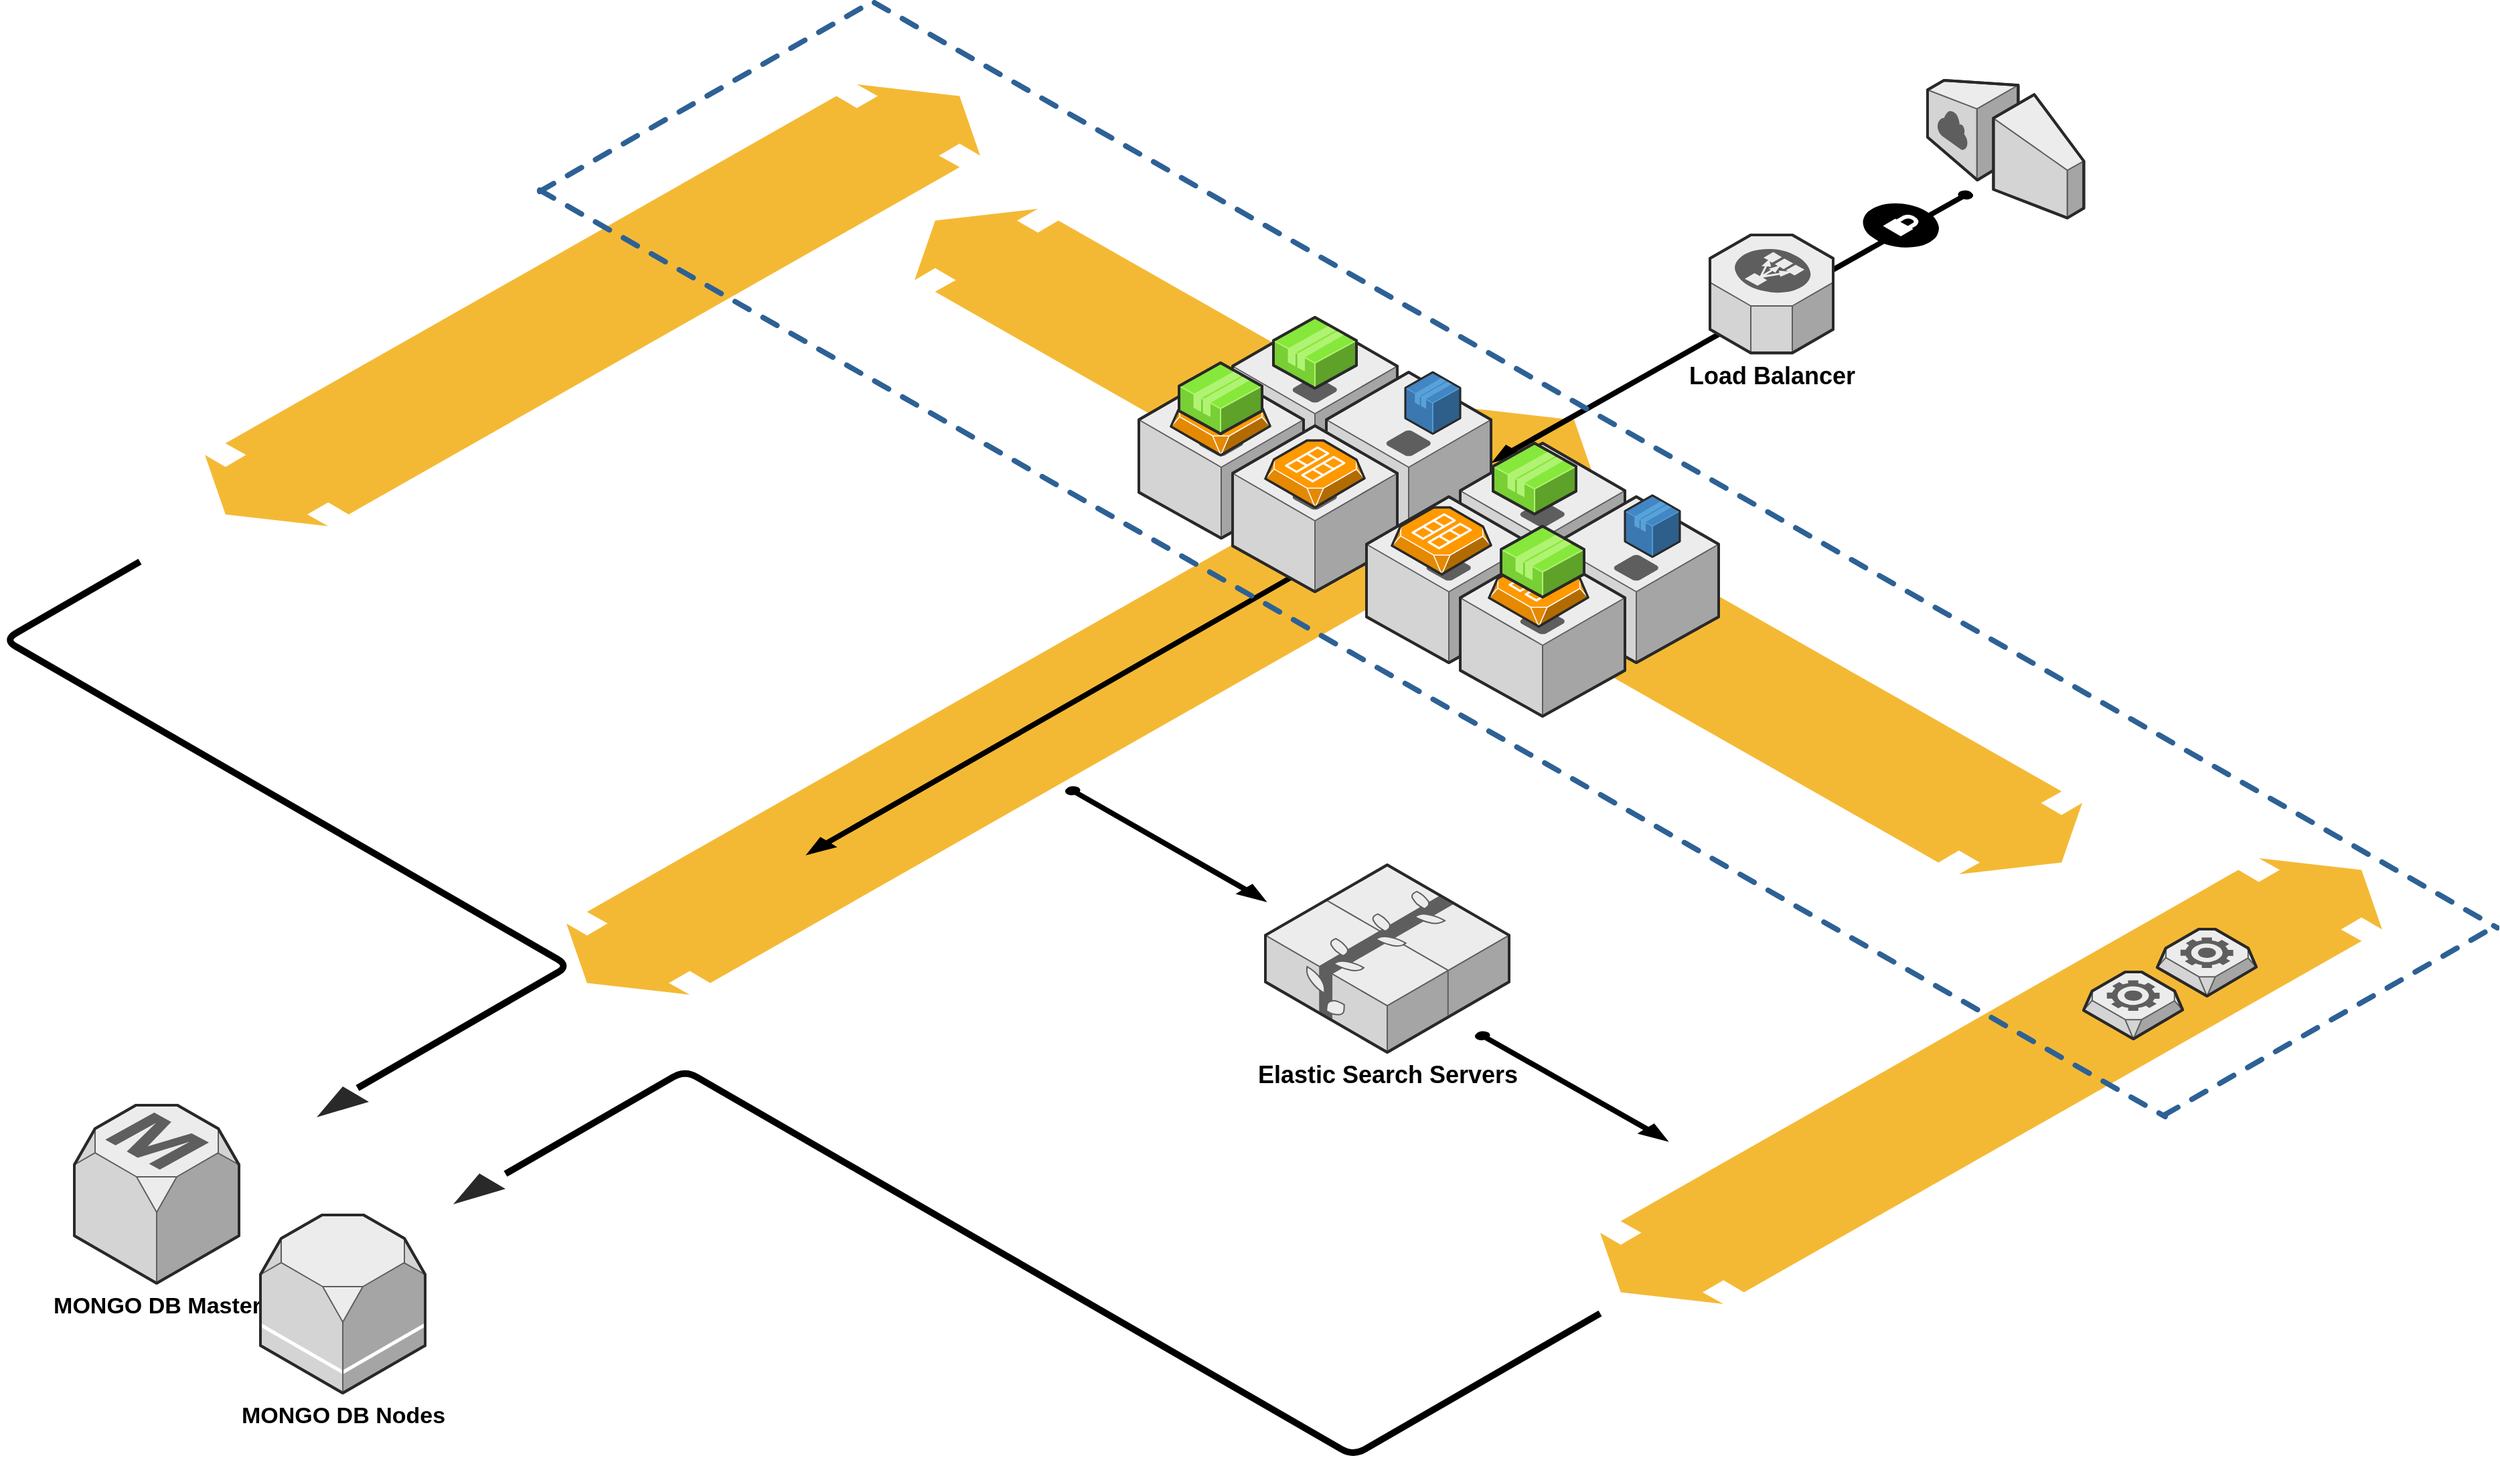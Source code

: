 <mxfile version="10.6.0" type="github"><diagram name="Page-1" id="aaaa8250-4180-3840-79b5-4cada1eebb92"><mxGraphModel dx="2906" dy="1536" grid="1" gridSize="10" guides="1" tooltips="1" connect="1" arrows="1" fold="1" page="1" pageScale="1" pageWidth="850" pageHeight="1100" background="#ffffff" math="0" shadow="0"><root><mxCell id="0"/><mxCell id="1" parent="0"/><mxCell id="mWYplqGjR9NN6_XYoo3l-15" value="" style="verticalLabelPosition=bottom;html=1;verticalAlign=top;strokeWidth=1;align=center;outlineConnect=0;dashed=0;outlineConnect=0;shape=mxgraph.aws3d.flatDoubleEdge;fillColor=#000000;aspect=fixed;shadow=0;fontSize=17;" vertex="1" parent="1"><mxGeometry x="1090" y="843" width="872" height="497" as="geometry"/></mxCell><mxCell id="d5ac148becb70bc-7" value="" style="verticalLabelPosition=bottom;html=1;verticalAlign=top;strokeWidth=1;dashed=0;shape=mxgraph.aws3d.flatDoubleEdge;fillColor=#000000;aspect=fixed;rounded=1;shadow=0;comic=0;fontFamily=Verdana;fontSize=12;fontColor=#000000;flipV=1;" parent="1" vertex="1"><mxGeometry x="1602" y="1328" width="584" height="333" as="geometry"/></mxCell><mxCell id="1a8abee3a6cfdf20-38" value="" style="verticalLabelPosition=bottom;html=1;verticalAlign=top;strokeWidth=1;dashed=0;shape=mxgraph.aws3d.flatDoubleEdge;fillColor=#000000;aspect=fixed;rounded=1;shadow=0;comic=0;fontFamily=Verdana;fontSize=12;fontColor=#000000;flipV=1;" parent="1" vertex="1"><mxGeometry x="830" y="992" width="768" height="438" as="geometry"/></mxCell><mxCell id="1a8abee3a6cfdf20-28" value="" style="verticalLabelPosition=bottom;html=1;verticalAlign=top;strokeWidth=1;dashed=0;shape=mxgraph.aws3d.flatDoubleEdge;fillColor=#000000;aspect=fixed;rounded=1;shadow=0;comic=0;fontFamily=Verdana;fontSize=12;fontColor=#000000;flipV=1;" parent="1" vertex="1"><mxGeometry x="560" y="750" width="579" height="330" as="geometry"/></mxCell><mxCell id="1a8abee3a6cfdf20-3" value="" style="edgeStyle=isometricEdgeStyle;endArrow=none;html=1;labelBackgroundColor=none;strokeColor=#000000;strokeWidth=5;fontFamily=Verdana;fontSize=12;fontColor=#000000;exitX=0.782;exitY=0.947;exitDx=0;exitDy=0;exitPerimeter=0;" parent="1" edge="1" source="1a8abee3a6cfdf20-25"><mxGeometry width="50" height="100" relative="1" as="geometry"><mxPoint x="720" y="1460" as="sourcePoint"/><mxPoint x="511.5" y="1106.5" as="targetPoint"/><Array as="points"><mxPoint x="551.5" y="1246.5"/></Array></mxGeometry></mxCell><mxCell id="1a8abee3a6cfdf20-10" value="" style="verticalLabelPosition=bottom;html=1;verticalAlign=top;strokeWidth=1;dashed=0;shape=mxgraph.aws3d.internetGateway;fillColor=#ECECEC;strokeColor=#5E5E5E;aspect=fixed;rounded=1;shadow=0;comic=0;fontSize=12;fontColor=#000000;flipH=1;flipV=0;" parent="1" vertex="1"><mxGeometry x="1846.5" y="747" width="116.7" height="102.8" as="geometry"/></mxCell><mxCell id="1a8abee3a6cfdf20-19" value="Elastic Search Servers" style="verticalLabelPosition=bottom;html=1;verticalAlign=top;strokeWidth=1;dashed=0;shape=mxgraph.aws3d.elasticBeanstalk;fillColor=#ECECEC;strokeColor=#5E5E5E;aspect=fixed;rounded=1;shadow=0;comic=0;fontSize=18;fontColor=#000000;fontStyle=1" parent="1" vertex="1"><mxGeometry x="1352" y="1333" width="182" height="140" as="geometry"/></mxCell><mxCell id="1a8abee3a6cfdf20-25" value="" style="verticalLabelPosition=bottom;html=1;verticalAlign=top;strokeWidth=1;dashed=0;shape=mxgraph.aws3d.arrowhead;aspect=fixed;rounded=1;shadow=0;comic=0;fillColor=none;fontFamily=Verdana;fontSize=12;fontColor=#000000;flipV=1;" parent="1" vertex="1"><mxGeometry x="643.5" y="1498.5" width="39" height="23" as="geometry"/></mxCell><mxCell id="1a8abee3a6cfdf20-36" value="" style="verticalLabelPosition=bottom;html=1;verticalAlign=top;strokeWidth=1;dashed=0;shape=mxgraph.aws3d.arrowSW;fillColor=#000000;aspect=fixed;rounded=1;shadow=0;comic=0;fontFamily=Verdana;fontSize=12;fontColor=#000000;" parent="1" vertex="1"><mxGeometry x="1522" y="830" width="358" height="202" as="geometry"/></mxCell><mxCell id="1a8abee3a6cfdf20-37" value="" style="verticalLabelPosition=bottom;html=1;verticalAlign=top;strokeWidth=1;dashed=0;shape=mxgraph.aws3d.arrowSW;fillColor=#000000;aspect=fixed;rounded=1;shadow=0;comic=0;fontFamily=Verdana;fontSize=12;fontColor=#000000;" parent="1" vertex="1"><mxGeometry x="1010" y="1105" width="385" height="220" as="geometry"/></mxCell><mxCell id="1a8abee3a6cfdf20-39" value="" style="verticalLabelPosition=bottom;html=1;verticalAlign=top;strokeWidth=1;dashed=0;shape=mxgraph.aws3d.arrowSE;fillColor=#000000;aspect=fixed;rounded=1;shadow=0;comic=0;fontFamily=Verdana;fontSize=12;fontColor=#000000;" parent="1" vertex="1"><mxGeometry x="1203" y="1275" width="149" height="85" as="geometry"/></mxCell><mxCell id="d5ac148becb70bc-1" value="" style="verticalLabelPosition=bottom;html=1;verticalAlign=top;strokeWidth=1;dashed=0;shape=mxgraph.aws3d.arrowSE;fillColor=#000000;aspect=fixed;rounded=1;shadow=0;comic=0;fontFamily=Verdana;fontSize=12;fontColor=#000000;" parent="1" vertex="1"><mxGeometry x="1509" y="1458" width="143" height="81" as="geometry"/></mxCell><mxCell id="d5ac148becb70bc-8" value="" style="verticalLabelPosition=bottom;html=1;verticalAlign=top;strokeWidth=1;dashed=0;shape=mxgraph.aws3d.dashedArrowlessEdge;fillColor=#000000;aspect=fixed;rounded=1;shadow=0;comic=0;fontFamily=Verdana;fontSize=12;fontColor=#000000;" parent="1" vertex="1"><mxGeometry x="1060" y="689" width="1212" height="691" as="geometry"/></mxCell><mxCell id="d5ac148becb70bc-9" value="" style="verticalLabelPosition=bottom;html=1;verticalAlign=top;strokeWidth=1;dashed=0;shape=mxgraph.aws3d.dashedArrowlessEdge;fillColor=#000000;aspect=fixed;rounded=1;shadow=0;comic=0;fontFamily=Verdana;fontSize=12;fontColor=#000000;" parent="1" vertex="1"><mxGeometry x="810" y="829" width="1214" height="692" as="geometry"/></mxCell><mxCell id="d5ac148becb70bc-12" value="" style="verticalLabelPosition=bottom;html=1;verticalAlign=top;strokeWidth=1;dashed=0;shape=mxgraph.aws3d.dashedArrowlessEdge;fillColor=#000000;aspect=fixed;rounded=1;shadow=0;comic=0;fontFamily=Verdana;fontSize=12;fontColor=#000000;flipV=1;" parent="1" vertex="1"><mxGeometry x="2023" y="1378" width="249" height="142" as="geometry"/></mxCell><mxCell id="d5ac148becb70bc-14" value="" style="edgeStyle=isometricEdgeStyle;endArrow=none;html=1;labelBackgroundColor=none;strokeColor=#000000;strokeWidth=5;fontFamily=Verdana;fontSize=12;fontColor=#000000;" parent="1" edge="1" source="d5ac148becb70bc-15"><mxGeometry width="50" height="100" relative="1" as="geometry"><mxPoint x="790" y="1560" as="sourcePoint"/><mxPoint x="1602" y="1668" as="targetPoint"/><Array as="points"><mxPoint x="1150" y="1620"/></Array></mxGeometry></mxCell><mxCell id="d5ac148becb70bc-15" value="" style="verticalLabelPosition=bottom;html=1;verticalAlign=top;strokeWidth=1;dashed=0;shape=mxgraph.aws3d.arrowhead;aspect=fixed;rounded=1;shadow=0;comic=0;fillColor=none;fontFamily=Verdana;fontSize=12;fontColor=#000000;flipV=1;" parent="1" vertex="1"><mxGeometry x="745.5" y="1563.5" width="39" height="23" as="geometry"/></mxCell><mxCell id="mWYplqGjR9NN6_XYoo3l-1" value="MONGO DB Master&lt;br style=&quot;font-size: 17px;&quot;&gt;&lt;br style=&quot;font-size: 17px;&quot;&gt;" style="verticalLabelPosition=bottom;html=1;verticalAlign=top;strokeWidth=1;align=center;outlineConnect=0;dashed=0;outlineConnect=0;shape=mxgraph.aws3d.rdsMaster;fillColor=#ECECEC;strokeColor=#5E5E5E;aspect=fixed;shadow=0;fontStyle=1;labelPosition=center;fontSize=17;" vertex="1" parent="1"><mxGeometry x="462.5" y="1512.5" width="123" height="133" as="geometry"/></mxCell><mxCell id="mWYplqGjR9NN6_XYoo3l-2" value="MONGO DB Nodes" style="verticalLabelPosition=bottom;html=1;verticalAlign=top;strokeWidth=1;align=center;outlineConnect=0;dashed=0;outlineConnect=0;shape=mxgraph.aws3d.rds;fillColor=#ECECEC;strokeColor=#5E5E5E;aspect=fixed;shadow=0;fontStyle=1;fontSize=17;" vertex="1" parent="1"><mxGeometry x="601.5" y="1594.5" width="123" height="133" as="geometry"/></mxCell><mxCell id="1a8abee3a6cfdf20-1" value="" style="verticalLabelPosition=bottom;html=1;verticalAlign=top;strokeWidth=1;dashed=0;shape=mxgraph.aws3d.secureConnection;fillColor=#000000;strokeColor=#ffffff;aspect=fixed;rounded=1;shadow=0;comic=0;fontSize=12;fontColor=#000000;" parent="1" vertex="1"><mxGeometry x="1798" y="838.5" width="57.0" height="34" as="geometry"/></mxCell><mxCell id="mWYplqGjR9NN6_XYoo3l-12" value="" style="verticalLabelPosition=bottom;html=1;verticalAlign=top;strokeWidth=1;align=center;outlineConnect=0;dashed=0;outlineConnect=0;shape=mxgraph.aws3d.worker;fillColor=#ECECEC;strokeColor=#5E5E5E;aspect=fixed;shadow=0;fontSize=17;" vertex="1" parent="1"><mxGeometry x="2018" y="1381" width="74" height="50" as="geometry"/></mxCell><mxCell id="mWYplqGjR9NN6_XYoo3l-13" value="" style="verticalLabelPosition=bottom;html=1;verticalAlign=top;strokeWidth=1;align=center;outlineConnect=0;dashed=0;outlineConnect=0;shape=mxgraph.aws3d.worker;fillColor=#ECECEC;strokeColor=#5E5E5E;aspect=fixed;shadow=0;fontSize=17;" vertex="1" parent="1"><mxGeometry x="1963" y="1413" width="74" height="50" as="geometry"/></mxCell><mxCell id="mWYplqGjR9NN6_XYoo3l-8" value="" style="verticalLabelPosition=bottom;html=1;verticalAlign=top;strokeWidth=1;dashed=0;shape=mxgraph.aws3d.application_server;fillColor=#ECECEC;strokeColor=#5E5E5E;aspect=fixed;rounded=1;shadow=0;comic=0;fontSize=12;fontColor=#000000;" vertex="1" parent="1"><mxGeometry x="1327.5" y="925" width="123" height="124" as="geometry"/></mxCell><mxCell id="mWYplqGjR9NN6_XYoo3l-9" value="" style="verticalLabelPosition=bottom;html=1;verticalAlign=top;strokeWidth=1;dashed=0;shape=mxgraph.aws3d.application_server;fillColor=#ECECEC;strokeColor=#5E5E5E;aspect=fixed;rounded=1;shadow=0;comic=0;fontSize=12;fontColor=#000000;" vertex="1" parent="1"><mxGeometry x="1257.5" y="965" width="123" height="124" as="geometry"/></mxCell><mxCell id="mWYplqGjR9NN6_XYoo3l-10" value="" style="verticalLabelPosition=bottom;html=1;verticalAlign=top;strokeWidth=1;dashed=0;shape=mxgraph.aws3d.application_server;fillColor=#ECECEC;strokeColor=#5E5E5E;aspect=fixed;rounded=1;shadow=0;comic=0;fontSize=12;fontColor=#000000;" vertex="1" parent="1"><mxGeometry x="1397.5" y="965" width="123" height="124" as="geometry"/></mxCell><mxCell id="mWYplqGjR9NN6_XYoo3l-11" value="" style="verticalLabelPosition=bottom;html=1;verticalAlign=top;strokeWidth=1;dashed=0;shape=mxgraph.aws3d.application_server;fillColor=#ECECEC;strokeColor=#5E5E5E;aspect=fixed;rounded=1;shadow=0;comic=0;fontSize=12;fontColor=#000000;" vertex="1" parent="1"><mxGeometry x="1327.5" y="1005" width="123" height="124" as="geometry"/></mxCell><mxCell id="mWYplqGjR9NN6_XYoo3l-4" value="" style="verticalLabelPosition=bottom;html=1;verticalAlign=top;strokeWidth=1;align=center;outlineConnect=0;dashed=0;outlineConnect=0;shape=mxgraph.aws3d.ami2;aspect=fixed;fillColor=#FF9900;strokeColor=#ffffff;shadow=0;fontSize=17;" vertex="1" parent="1"><mxGeometry x="1281.5" y="977" width="74" height="50" as="geometry"/></mxCell><mxCell id="1a8abee3a6cfdf20-15" value="" style="verticalLabelPosition=bottom;html=1;verticalAlign=top;strokeWidth=1;dashed=0;shape=mxgraph.aws3d.application_server;fillColor=#ECECEC;strokeColor=#5E5E5E;aspect=fixed;rounded=1;shadow=0;comic=0;fontSize=12;fontColor=#000000;" parent="1" vertex="1"><mxGeometry x="1497.5" y="1018" width="123" height="124" as="geometry"/></mxCell><mxCell id="1a8abee3a6cfdf20-16" value="" style="verticalLabelPosition=bottom;html=1;verticalAlign=top;strokeWidth=1;dashed=0;shape=mxgraph.aws3d.application_server;fillColor=#ECECEC;strokeColor=#5E5E5E;aspect=fixed;rounded=1;shadow=0;comic=0;fontSize=12;fontColor=#000000;" parent="1" vertex="1"><mxGeometry x="1427.5" y="1058" width="123" height="124" as="geometry"/></mxCell><mxCell id="1a8abee3a6cfdf20-17" value="" style="verticalLabelPosition=bottom;html=1;verticalAlign=top;strokeWidth=1;dashed=0;shape=mxgraph.aws3d.application_server;fillColor=#ECECEC;strokeColor=#5E5E5E;aspect=fixed;rounded=1;shadow=0;comic=0;fontSize=12;fontColor=#000000;" parent="1" vertex="1"><mxGeometry x="1567.5" y="1058" width="123" height="124" as="geometry"/></mxCell><mxCell id="1a8abee3a6cfdf20-18" value="" style="verticalLabelPosition=bottom;html=1;verticalAlign=top;strokeWidth=1;dashed=0;shape=mxgraph.aws3d.application_server;fillColor=#ECECEC;strokeColor=#5E5E5E;aspect=fixed;rounded=1;shadow=0;comic=0;fontSize=12;fontColor=#000000;" parent="1" vertex="1"><mxGeometry x="1497.5" y="1098" width="123" height="124" as="geometry"/></mxCell><mxCell id="1a8abee3a6cfdf20-23" value="" style="verticalLabelPosition=bottom;html=1;verticalAlign=top;strokeWidth=1;dashed=0;shape=mxgraph.aws3d.application2;fillColor=#86E83A;strokeColor=#B0F373;aspect=fixed;rounded=1;shadow=0;comic=0;fontSize=12;fontColor=#000000;" parent="1" vertex="1"><mxGeometry x="1358" y="924" width="62" height="53" as="geometry"/></mxCell><mxCell id="mWYplqGjR9NN6_XYoo3l-3" value="" style="verticalLabelPosition=bottom;html=1;verticalAlign=top;strokeWidth=1;align=center;outlineConnect=0;dashed=0;outlineConnect=0;shape=mxgraph.aws3d.application;fillColor=#4286c5;strokeColor=#57A2D8;aspect=fixed;shadow=0;fontSize=17;" vertex="1" parent="1"><mxGeometry x="1620.5" y="1057" width="41" height="46" as="geometry"/></mxCell><mxCell id="mWYplqGjR9NN6_XYoo3l-14" value="" style="verticalLabelPosition=bottom;html=1;verticalAlign=top;strokeWidth=1;dashed=0;shape=mxgraph.aws3d.dashedArrowlessEdge;fillColor=#000000;aspect=fixed;rounded=1;shadow=0;comic=0;fontFamily=Verdana;fontSize=12;fontColor=#000000;flipV=1;" vertex="1" parent="1"><mxGeometry x="810" y="688" width="249" height="142" as="geometry"/></mxCell><mxCell id="1a8abee3a6cfdf20-6" value="Load Balancer" style="verticalLabelPosition=bottom;html=1;verticalAlign=top;strokeWidth=1;dashed=0;shape=mxgraph.aws3d.elasticLoadBalancing;fillColor=#ECECEC;strokeColor=#5E5E5E;aspect=fixed;rounded=1;shadow=0;comic=0;fontSize=18;fontColor=#000000;fontStyle=1" parent="1" vertex="1"><mxGeometry x="1684" y="862.5" width="92" height="88.17" as="geometry"/></mxCell><mxCell id="mWYplqGjR9NN6_XYoo3l-16" value="" style="verticalLabelPosition=bottom;html=1;verticalAlign=top;strokeWidth=1;align=center;outlineConnect=0;dashed=0;outlineConnect=0;shape=mxgraph.aws3d.application;fillColor=#4286c5;strokeColor=#57A2D8;aspect=fixed;shadow=0;fontSize=17;" vertex="1" parent="1"><mxGeometry x="1456.5" y="965" width="41" height="46" as="geometry"/></mxCell><mxCell id="mWYplqGjR9NN6_XYoo3l-17" value="" style="verticalLabelPosition=bottom;html=1;verticalAlign=top;strokeWidth=1;dashed=0;shape=mxgraph.aws3d.application2;fillColor=#86E83A;strokeColor=#B0F373;aspect=fixed;rounded=1;shadow=0;comic=0;fontSize=12;fontColor=#000000;" vertex="1" parent="1"><mxGeometry x="1522" y="1018" width="62" height="53" as="geometry"/></mxCell><mxCell id="mWYplqGjR9NN6_XYoo3l-18" value="" style="verticalLabelPosition=bottom;html=1;verticalAlign=top;strokeWidth=1;align=center;outlineConnect=0;dashed=0;outlineConnect=0;shape=mxgraph.aws3d.ami2;aspect=fixed;fillColor=#FF9900;strokeColor=#ffffff;shadow=0;fontSize=17;" vertex="1" parent="1"><mxGeometry x="1352" y="1016" width="74" height="50" as="geometry"/></mxCell><mxCell id="mWYplqGjR9NN6_XYoo3l-19" value="" style="verticalLabelPosition=bottom;html=1;verticalAlign=top;strokeWidth=1;align=center;outlineConnect=0;dashed=0;outlineConnect=0;shape=mxgraph.aws3d.ami2;aspect=fixed;fillColor=#FF9900;strokeColor=#ffffff;shadow=0;fontSize=17;" vertex="1" parent="1"><mxGeometry x="1446.5" y="1066" width="74" height="50" as="geometry"/></mxCell><mxCell id="mWYplqGjR9NN6_XYoo3l-20" value="" style="verticalLabelPosition=bottom;html=1;verticalAlign=top;strokeWidth=1;align=center;outlineConnect=0;dashed=0;outlineConnect=0;shape=mxgraph.aws3d.ami2;aspect=fixed;fillColor=#FF9900;strokeColor=#ffffff;shadow=0;fontSize=17;" vertex="1" parent="1"><mxGeometry x="1519" y="1105" width="74" height="50" as="geometry"/></mxCell><mxCell id="mWYplqGjR9NN6_XYoo3l-21" value="" style="verticalLabelPosition=bottom;html=1;verticalAlign=top;strokeWidth=1;dashed=0;shape=mxgraph.aws3d.application2;fillColor=#86E83A;strokeColor=#B0F373;aspect=fixed;rounded=1;shadow=0;comic=0;fontSize=12;fontColor=#000000;" vertex="1" parent="1"><mxGeometry x="1528" y="1080" width="62" height="53" as="geometry"/></mxCell><mxCell id="mWYplqGjR9NN6_XYoo3l-22" value="" style="verticalLabelPosition=bottom;html=1;verticalAlign=top;strokeWidth=1;dashed=0;shape=mxgraph.aws3d.application2;fillColor=#86E83A;strokeColor=#B0F373;aspect=fixed;rounded=1;shadow=0;comic=0;fontSize=12;fontColor=#000000;" vertex="1" parent="1"><mxGeometry x="1287.5" y="958" width="62" height="53" as="geometry"/></mxCell></root></mxGraphModel></diagram></mxfile>